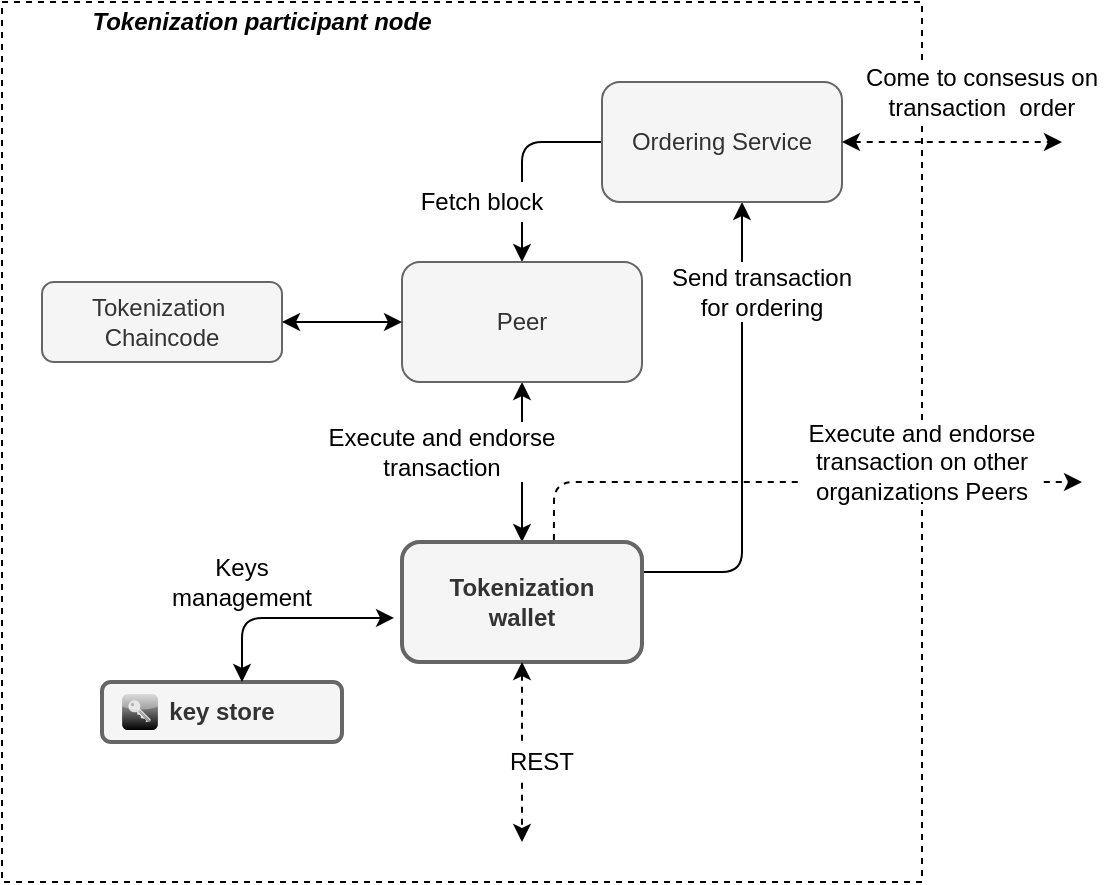 <mxfile version="12.9.3" type="device"><diagram id="KcVyNMI0ysjyQkm4cExI" name="Page-1"><mxGraphModel dx="1102" dy="1000" grid="1" gridSize="10" guides="1" tooltips="1" connect="1" arrows="1" fold="1" page="1" pageScale="1" pageWidth="850" pageHeight="1100" math="0" shadow="0"><root><mxCell id="0"/><mxCell id="1" parent="0"/><mxCell id="n-iezGrx4GMbuNbyCnFo-1" value="" style="rounded=0;whiteSpace=wrap;html=1;strokeWidth=1;dashed=1;" parent="1" vertex="1"><mxGeometry x="20" y="20" width="460" height="440" as="geometry"/></mxCell><mxCell id="n-iezGrx4GMbuNbyCnFo-2" value="" style="edgeStyle=elbowEdgeStyle;elbow=horizontal;endArrow=classic;html=1;exitX=1;exitY=0.25;exitDx=0;exitDy=0;" parent="1" source="n-iezGrx4GMbuNbyCnFo-8" target="n-iezGrx4GMbuNbyCnFo-9" edge="1"><mxGeometry width="50" height="50" relative="1" as="geometry"><mxPoint x="350" y="320" as="sourcePoint"/><mxPoint x="370" y="130" as="targetPoint"/><Array as="points"><mxPoint x="390" y="220"/><mxPoint x="370" y="240"/><mxPoint x="410" y="230"/></Array></mxGeometry></mxCell><mxCell id="n-iezGrx4GMbuNbyCnFo-3" value="" style="endArrow=classic;startArrow=classic;html=1;" parent="1" source="n-iezGrx4GMbuNbyCnFo-8" target="n-iezGrx4GMbuNbyCnFo-7" edge="1"><mxGeometry width="50" height="50" relative="1" as="geometry"><mxPoint x="280" y="286" as="sourcePoint"/><mxPoint x="280" y="240" as="targetPoint"/></mxGeometry></mxCell><mxCell id="n-iezGrx4GMbuNbyCnFo-4" value="" style="edgeStyle=elbowEdgeStyle;elbow=horizontal;endArrow=classic;html=1;" parent="1" source="n-iezGrx4GMbuNbyCnFo-9" target="n-iezGrx4GMbuNbyCnFo-7" edge="1"><mxGeometry width="50" height="50" relative="1" as="geometry"><mxPoint x="320" y="100" as="sourcePoint"/><mxPoint x="280" y="190" as="targetPoint"/><Array as="points"><mxPoint x="280" y="140"/></Array></mxGeometry></mxCell><mxCell id="n-iezGrx4GMbuNbyCnFo-5" value="Tokenization participant node" style="text;html=1;strokeColor=none;fillColor=none;align=center;verticalAlign=middle;whiteSpace=wrap;rounded=0;fontStyle=3" parent="1" vertex="1"><mxGeometry x="50" y="20" width="200" height="20" as="geometry"/></mxCell><mxCell id="n-iezGrx4GMbuNbyCnFo-6" value="Tokenization&amp;nbsp; Chaincode" style="rounded=1;whiteSpace=wrap;html=1;strokeWidth=1;fillColor=#f5f5f5;strokeColor=#666666;fontColor=#333333;fontStyle=0" parent="1" vertex="1"><mxGeometry x="40" y="160" width="120" height="40" as="geometry"/></mxCell><mxCell id="n-iezGrx4GMbuNbyCnFo-7" value="Peer" style="rounded=1;whiteSpace=wrap;html=1;strokeWidth=1;fillColor=#f5f5f5;strokeColor=#666666;fontColor=#333333;" parent="1" vertex="1"><mxGeometry x="220" y="150" width="120" height="60" as="geometry"/></mxCell><mxCell id="n-iezGrx4GMbuNbyCnFo-8" value="&lt;span style=&quot;font-weight: 700&quot;&gt;Tokenization&lt;br&gt;wallet&lt;br&gt;&lt;/span&gt;" style="rounded=1;whiteSpace=wrap;html=1;strokeWidth=2;fillColor=#f5f5f5;strokeColor=#666666;fontColor=#333333;" parent="1" vertex="1"><mxGeometry x="220" y="290" width="120" height="60" as="geometry"/></mxCell><mxCell id="n-iezGrx4GMbuNbyCnFo-9" value="Ordering Service" style="rounded=1;whiteSpace=wrap;html=1;strokeWidth=1;fillColor=#f5f5f5;strokeColor=#666666;fontColor=#333333;" parent="1" vertex="1"><mxGeometry x="320" y="60" width="120" height="60" as="geometry"/></mxCell><mxCell id="n-iezGrx4GMbuNbyCnFo-10" value="" style="endArrow=classic;startArrow=classic;html=1;dashed=1;strokeWidth=1;" parent="1" source="n-iezGrx4GMbuNbyCnFo-9" edge="1"><mxGeometry width="50" height="50" relative="1" as="geometry"><mxPoint x="20" y="560" as="sourcePoint"/><mxPoint x="550" y="90" as="targetPoint"/></mxGeometry></mxCell><mxCell id="n-iezGrx4GMbuNbyCnFo-11" value="Come to consesus on transaction&amp;nbsp; order" style="text;html=1;strokeColor=none;fillColor=#ffffff;align=center;verticalAlign=middle;whiteSpace=wrap;rounded=0;" parent="1" vertex="1"><mxGeometry x="450" y="50" width="120" height="30" as="geometry"/></mxCell><mxCell id="n-iezGrx4GMbuNbyCnFo-12" value="Execute and endorse transaction" style="text;html=1;strokeColor=none;fillColor=#ffffff;align=center;verticalAlign=middle;whiteSpace=wrap;rounded=0;" parent="1" vertex="1"><mxGeometry x="180" y="230" width="120" height="30" as="geometry"/></mxCell><mxCell id="n-iezGrx4GMbuNbyCnFo-13" value="" style="edgeStyle=elbowEdgeStyle;elbow=horizontal;endArrow=classic;html=1;exitX=0;exitY=0.5;exitDx=0;exitDy=0;entryX=1;entryY=0.5;entryDx=0;entryDy=0;startArrow=classic;startFill=1;" parent="1" source="n-iezGrx4GMbuNbyCnFo-7" target="n-iezGrx4GMbuNbyCnFo-6" edge="1"><mxGeometry width="50" height="50" relative="1" as="geometry"><mxPoint x="20" y="560" as="sourcePoint"/><mxPoint x="70" y="510" as="targetPoint"/></mxGeometry></mxCell><mxCell id="n-iezGrx4GMbuNbyCnFo-14" value="" style="edgeStyle=elbowEdgeStyle;elbow=horizontal;endArrow=classic;html=1;exitX=0.633;exitY=-0.017;exitDx=0;exitDy=0;exitPerimeter=0;dashed=1;" parent="1" source="n-iezGrx4GMbuNbyCnFo-8" edge="1"><mxGeometry width="50" height="50" relative="1" as="geometry"><mxPoint x="570" y="260" as="sourcePoint"/><mxPoint x="560" y="260" as="targetPoint"/><Array as="points"><mxPoint x="296" y="270"/></Array></mxGeometry></mxCell><mxCell id="n-iezGrx4GMbuNbyCnFo-15" value="Execute and endorse transaction on other organizations Peers" style="text;html=1;strokeColor=none;fillColor=#ffffff;align=center;verticalAlign=middle;whiteSpace=wrap;rounded=0;" parent="1" vertex="1"><mxGeometry x="420" y="230" width="120" height="40" as="geometry"/></mxCell><mxCell id="n-iezGrx4GMbuNbyCnFo-16" value="Send transaction for ordering" style="text;html=1;align=center;verticalAlign=middle;whiteSpace=wrap;rounded=0;fillColor=#ffffff;" parent="1" vertex="1"><mxGeometry x="350" y="150" width="100" height="30" as="geometry"/></mxCell><mxCell id="n-iezGrx4GMbuNbyCnFo-17" value="Fetch block" style="text;html=1;strokeColor=none;fillColor=#ffffff;align=center;verticalAlign=middle;whiteSpace=wrap;rounded=0;" parent="1" vertex="1"><mxGeometry x="220" y="110" width="80" height="20" as="geometry"/></mxCell><mxCell id="n-iezGrx4GMbuNbyCnFo-18" value="key&amp;nbsp;store" style="rounded=1;whiteSpace=wrap;html=1;fillColor=#f5f5f5;strokeColor=#666666;fontColor=#333333;strokeWidth=2;fontStyle=1" parent="1" vertex="1"><mxGeometry x="70" y="360" width="120" height="30" as="geometry"/></mxCell><mxCell id="n-iezGrx4GMbuNbyCnFo-19" value="" style="edgeStyle=elbowEdgeStyle;elbow=horizontal;endArrow=classic;html=1;exitX=-0.033;exitY=0.633;exitDx=0;exitDy=0;exitPerimeter=0;startArrow=classic;startFill=1;" parent="1" source="n-iezGrx4GMbuNbyCnFo-8" target="n-iezGrx4GMbuNbyCnFo-18" edge="1"><mxGeometry width="50" height="50" relative="1" as="geometry"><mxPoint x="400" y="380" as="sourcePoint"/><mxPoint x="450" y="330" as="targetPoint"/><Array as="points"><mxPoint x="140" y="310"/></Array></mxGeometry></mxCell><mxCell id="n-iezGrx4GMbuNbyCnFo-20" value="" style="edgeStyle=elbowEdgeStyle;elbow=vertical;endArrow=classic;html=1;dashed=1;startArrow=classic;startFill=1;" parent="1" source="n-iezGrx4GMbuNbyCnFo-8" edge="1"><mxGeometry width="50" height="50" relative="1" as="geometry"><mxPoint x="400" y="380" as="sourcePoint"/><mxPoint x="280" y="440" as="targetPoint"/></mxGeometry></mxCell><mxCell id="n-iezGrx4GMbuNbyCnFo-21" value="REST" style="text;html=1;strokeColor=none;fillColor=#ffffff;align=center;verticalAlign=middle;whiteSpace=wrap;rounded=0;" parent="1" vertex="1"><mxGeometry x="270" y="390" width="40" height="20" as="geometry"/></mxCell><mxCell id="n-iezGrx4GMbuNbyCnFo-23" value="" style="verticalLabelPosition=bottom;aspect=fixed;html=1;verticalAlign=top;strokeColor=none;align=center;outlineConnect=0;shape=mxgraph.citrix.role_security;fillColor=#CCCCCC;gradientColor=#000000;gradientDirection=south;" parent="1" vertex="1"><mxGeometry x="80" y="366" width="18" height="18" as="geometry"/></mxCell><mxCell id="n-iezGrx4GMbuNbyCnFo-24" value="Keys management" style="text;html=1;strokeColor=none;fillColor=#ffffff;align=center;verticalAlign=middle;whiteSpace=wrap;rounded=0;" parent="1" vertex="1"><mxGeometry x="90" y="300" width="100" height="20" as="geometry"/></mxCell></root></mxGraphModel></diagram></mxfile>